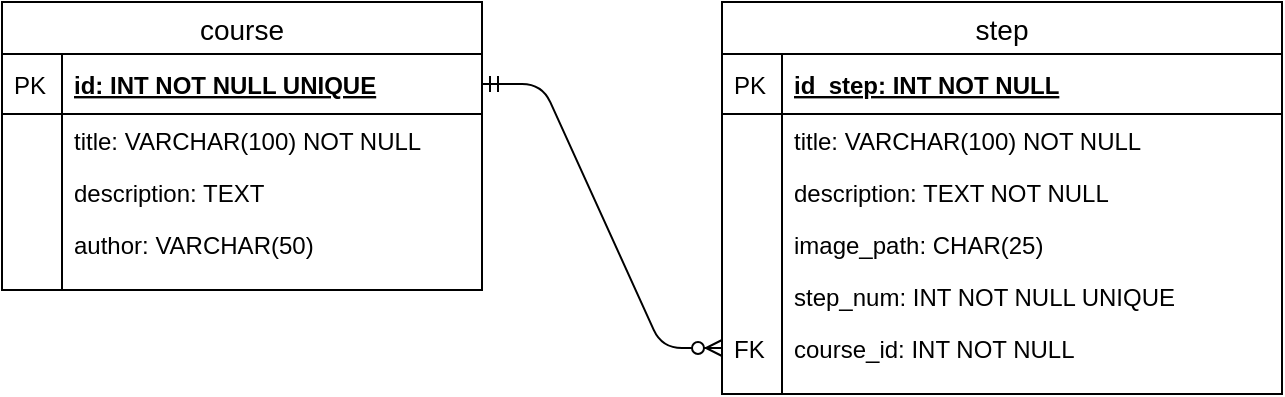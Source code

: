 <mxfile version="13.2.2" type="device"><diagram id="7PkMNcAabF-W-cBZ3c-n" name="Page-1"><mxGraphModel dx="1086" dy="966" grid="1" gridSize="10" guides="1" tooltips="1" connect="1" arrows="1" fold="1" page="1" pageScale="1" pageWidth="827" pageHeight="1169" math="0" shadow="0"><root><mxCell id="0"/><mxCell id="1" parent="0"/><mxCell id="LYNjnh2oG2lFwOSc1wlv-1" value="course" style="swimlane;fontStyle=0;childLayout=stackLayout;horizontal=1;startSize=26;horizontalStack=0;resizeParent=1;resizeParentMax=0;resizeLast=0;collapsible=1;marginBottom=0;align=center;fontSize=14;" parent="1" vertex="1"><mxGeometry x="40" y="40" width="240" height="144" as="geometry"/></mxCell><mxCell id="LYNjnh2oG2lFwOSc1wlv-2" value="id: INT NOT NULL UNIQUE" style="shape=partialRectangle;top=0;left=0;right=0;bottom=1;align=left;verticalAlign=middle;fillColor=none;spacingLeft=34;spacingRight=4;overflow=hidden;rotatable=0;points=[[0,0.5],[1,0.5]];portConstraint=eastwest;dropTarget=0;fontStyle=5;fontSize=12;" parent="LYNjnh2oG2lFwOSc1wlv-1" vertex="1"><mxGeometry y="26" width="240" height="30" as="geometry"/></mxCell><mxCell id="LYNjnh2oG2lFwOSc1wlv-3" value="PK" style="shape=partialRectangle;top=0;left=0;bottom=0;fillColor=none;align=left;verticalAlign=middle;spacingLeft=4;spacingRight=4;overflow=hidden;rotatable=0;points=[];portConstraint=eastwest;part=1;fontSize=12;" parent="LYNjnh2oG2lFwOSc1wlv-2" vertex="1" connectable="0"><mxGeometry width="30" height="30" as="geometry"/></mxCell><mxCell id="peaBSLmtJlbOOGFbjewo-1" value="title: VARCHAR(100) NOT NULL" style="shape=partialRectangle;top=0;left=0;right=0;bottom=0;align=left;verticalAlign=top;fillColor=none;spacingLeft=34;spacingRight=4;overflow=hidden;rotatable=0;points=[[0,0.5],[1,0.5]];portConstraint=eastwest;dropTarget=0;fontSize=12;" parent="LYNjnh2oG2lFwOSc1wlv-1" vertex="1"><mxGeometry y="56" width="240" height="26" as="geometry"/></mxCell><mxCell id="peaBSLmtJlbOOGFbjewo-2" value="" style="shape=partialRectangle;top=0;left=0;bottom=0;fillColor=none;align=left;verticalAlign=top;spacingLeft=4;spacingRight=4;overflow=hidden;rotatable=0;points=[];portConstraint=eastwest;part=1;fontSize=12;" parent="peaBSLmtJlbOOGFbjewo-1" vertex="1" connectable="0"><mxGeometry width="30" height="26" as="geometry"/></mxCell><mxCell id="LYNjnh2oG2lFwOSc1wlv-4" value="description: TEXT" style="shape=partialRectangle;top=0;left=0;right=0;bottom=0;align=left;verticalAlign=top;fillColor=none;spacingLeft=34;spacingRight=4;overflow=hidden;rotatable=0;points=[[0,0.5],[1,0.5]];portConstraint=eastwest;dropTarget=0;fontSize=12;" parent="LYNjnh2oG2lFwOSc1wlv-1" vertex="1"><mxGeometry y="82" width="240" height="26" as="geometry"/></mxCell><mxCell id="LYNjnh2oG2lFwOSc1wlv-5" value="" style="shape=partialRectangle;top=0;left=0;bottom=0;fillColor=none;align=left;verticalAlign=top;spacingLeft=4;spacingRight=4;overflow=hidden;rotatable=0;points=[];portConstraint=eastwest;part=1;fontSize=12;" parent="LYNjnh2oG2lFwOSc1wlv-4" vertex="1" connectable="0"><mxGeometry width="30" height="26" as="geometry"/></mxCell><mxCell id="LYNjnh2oG2lFwOSc1wlv-6" value="author: VARCHAR(50)" style="shape=partialRectangle;top=0;left=0;right=0;bottom=0;align=left;verticalAlign=top;fillColor=none;spacingLeft=34;spacingRight=4;overflow=hidden;rotatable=0;points=[[0,0.5],[1,0.5]];portConstraint=eastwest;dropTarget=0;fontSize=12;" parent="LYNjnh2oG2lFwOSc1wlv-1" vertex="1"><mxGeometry y="108" width="240" height="26" as="geometry"/></mxCell><mxCell id="LYNjnh2oG2lFwOSc1wlv-7" value="" style="shape=partialRectangle;top=0;left=0;bottom=0;fillColor=none;align=left;verticalAlign=top;spacingLeft=4;spacingRight=4;overflow=hidden;rotatable=0;points=[];portConstraint=eastwest;part=1;fontSize=12;" parent="LYNjnh2oG2lFwOSc1wlv-6" vertex="1" connectable="0"><mxGeometry width="30" height="26" as="geometry"/></mxCell><mxCell id="LYNjnh2oG2lFwOSc1wlv-10" value="" style="shape=partialRectangle;top=0;left=0;right=0;bottom=0;align=left;verticalAlign=top;fillColor=none;spacingLeft=34;spacingRight=4;overflow=hidden;rotatable=0;points=[[0,0.5],[1,0.5]];portConstraint=eastwest;dropTarget=0;fontSize=12;" parent="LYNjnh2oG2lFwOSc1wlv-1" vertex="1"><mxGeometry y="134" width="240" height="10" as="geometry"/></mxCell><mxCell id="LYNjnh2oG2lFwOSc1wlv-11" value="" style="shape=partialRectangle;top=0;left=0;bottom=0;fillColor=none;align=left;verticalAlign=top;spacingLeft=4;spacingRight=4;overflow=hidden;rotatable=0;points=[];portConstraint=eastwest;part=1;fontSize=12;" parent="LYNjnh2oG2lFwOSc1wlv-10" vertex="1" connectable="0"><mxGeometry width="30" height="10" as="geometry"/></mxCell><mxCell id="LYNjnh2oG2lFwOSc1wlv-12" value="step" style="swimlane;fontStyle=0;childLayout=stackLayout;horizontal=1;startSize=26;horizontalStack=0;resizeParent=1;resizeParentMax=0;resizeLast=0;collapsible=1;marginBottom=0;align=center;fontSize=14;" parent="1" vertex="1"><mxGeometry x="400" y="40" width="280" height="196" as="geometry"/></mxCell><mxCell id="LYNjnh2oG2lFwOSc1wlv-13" value="id_step: INT NOT NULL" style="shape=partialRectangle;top=0;left=0;right=0;bottom=1;align=left;verticalAlign=middle;fillColor=none;spacingLeft=34;spacingRight=4;overflow=hidden;rotatable=0;points=[[0,0.5],[1,0.5]];portConstraint=eastwest;dropTarget=0;fontStyle=5;fontSize=12;" parent="LYNjnh2oG2lFwOSc1wlv-12" vertex="1"><mxGeometry y="26" width="280" height="30" as="geometry"/></mxCell><mxCell id="LYNjnh2oG2lFwOSc1wlv-14" value="PK" style="shape=partialRectangle;top=0;left=0;bottom=0;fillColor=none;align=left;verticalAlign=middle;spacingLeft=4;spacingRight=4;overflow=hidden;rotatable=0;points=[];portConstraint=eastwest;part=1;fontSize=12;" parent="LYNjnh2oG2lFwOSc1wlv-13" vertex="1" connectable="0"><mxGeometry width="30" height="30" as="geometry"/></mxCell><mxCell id="LYNjnh2oG2lFwOSc1wlv-21" value="title: VARCHAR(100) NOT NULL" style="shape=partialRectangle;top=0;left=0;right=0;bottom=0;align=left;verticalAlign=top;fillColor=none;spacingLeft=34;spacingRight=4;overflow=hidden;rotatable=0;points=[[0,0.5],[1,0.5]];portConstraint=eastwest;dropTarget=0;fontSize=12;" parent="LYNjnh2oG2lFwOSc1wlv-12" vertex="1"><mxGeometry y="56" width="280" height="26" as="geometry"/></mxCell><mxCell id="LYNjnh2oG2lFwOSc1wlv-22" value="" style="shape=partialRectangle;top=0;left=0;bottom=0;fillColor=none;align=left;verticalAlign=top;spacingLeft=4;spacingRight=4;overflow=hidden;rotatable=0;points=[];portConstraint=eastwest;part=1;fontSize=12;" parent="LYNjnh2oG2lFwOSc1wlv-21" vertex="1" connectable="0"><mxGeometry width="30" height="26" as="geometry"/></mxCell><mxCell id="LYNjnh2oG2lFwOSc1wlv-15" value="description: TEXT NOT NULL" style="shape=partialRectangle;top=0;left=0;right=0;bottom=0;align=left;verticalAlign=top;fillColor=none;spacingLeft=34;spacingRight=4;overflow=hidden;rotatable=0;points=[[0,0.5],[1,0.5]];portConstraint=eastwest;dropTarget=0;fontSize=12;" parent="LYNjnh2oG2lFwOSc1wlv-12" vertex="1"><mxGeometry y="82" width="280" height="26" as="geometry"/></mxCell><mxCell id="LYNjnh2oG2lFwOSc1wlv-16" value="" style="shape=partialRectangle;top=0;left=0;bottom=0;fillColor=none;align=left;verticalAlign=top;spacingLeft=4;spacingRight=4;overflow=hidden;rotatable=0;points=[];portConstraint=eastwest;part=1;fontSize=12;" parent="LYNjnh2oG2lFwOSc1wlv-15" vertex="1" connectable="0"><mxGeometry width="30" height="26" as="geometry"/></mxCell><mxCell id="LYNjnh2oG2lFwOSc1wlv-17" value="image_path: CHAR(25)" style="shape=partialRectangle;top=0;left=0;right=0;bottom=0;align=left;verticalAlign=top;fillColor=none;spacingLeft=34;spacingRight=4;overflow=hidden;rotatable=0;points=[[0,0.5],[1,0.5]];portConstraint=eastwest;dropTarget=0;fontSize=12;" parent="LYNjnh2oG2lFwOSc1wlv-12" vertex="1"><mxGeometry y="108" width="280" height="26" as="geometry"/></mxCell><mxCell id="LYNjnh2oG2lFwOSc1wlv-18" value="" style="shape=partialRectangle;top=0;left=0;bottom=0;fillColor=none;align=left;verticalAlign=top;spacingLeft=4;spacingRight=4;overflow=hidden;rotatable=0;points=[];portConstraint=eastwest;part=1;fontSize=12;" parent="LYNjnh2oG2lFwOSc1wlv-17" vertex="1" connectable="0"><mxGeometry width="30" height="26" as="geometry"/></mxCell><mxCell id="xHBTcnNT4q6Ap_DUi5OK-1" value="step_num: INT NOT NULL UNIQUE" style="shape=partialRectangle;top=0;left=0;right=0;bottom=0;align=left;verticalAlign=top;fillColor=none;spacingLeft=34;spacingRight=4;overflow=hidden;rotatable=0;points=[[0,0.5],[1,0.5]];portConstraint=eastwest;dropTarget=0;fontSize=12;" parent="LYNjnh2oG2lFwOSc1wlv-12" vertex="1"><mxGeometry y="134" width="280" height="26" as="geometry"/></mxCell><mxCell id="xHBTcnNT4q6Ap_DUi5OK-2" value="" style="shape=partialRectangle;top=0;left=0;bottom=0;fillColor=none;align=left;verticalAlign=top;spacingLeft=4;spacingRight=4;overflow=hidden;rotatable=0;points=[];portConstraint=eastwest;part=1;fontSize=12;" parent="xHBTcnNT4q6Ap_DUi5OK-1" vertex="1" connectable="0"><mxGeometry width="30" height="26" as="geometry"/></mxCell><mxCell id="LYNjnh2oG2lFwOSc1wlv-23" value="course_id: INT NOT NULL" style="shape=partialRectangle;top=0;left=0;right=0;bottom=0;align=left;verticalAlign=top;fillColor=none;spacingLeft=34;spacingRight=4;overflow=hidden;rotatable=0;points=[[0,0.5],[1,0.5]];portConstraint=eastwest;dropTarget=0;fontSize=12;" parent="LYNjnh2oG2lFwOSc1wlv-12" vertex="1"><mxGeometry y="160" width="280" height="26" as="geometry"/></mxCell><mxCell id="LYNjnh2oG2lFwOSc1wlv-24" value="FK" style="shape=partialRectangle;top=0;left=0;bottom=0;fillColor=none;align=left;verticalAlign=top;spacingLeft=4;spacingRight=4;overflow=hidden;rotatable=0;points=[];portConstraint=eastwest;part=1;fontSize=12;" parent="LYNjnh2oG2lFwOSc1wlv-23" vertex="1" connectable="0"><mxGeometry width="30" height="26" as="geometry"/></mxCell><mxCell id="LYNjnh2oG2lFwOSc1wlv-19" value="" style="shape=partialRectangle;top=0;left=0;right=0;bottom=0;align=left;verticalAlign=top;fillColor=none;spacingLeft=34;spacingRight=4;overflow=hidden;rotatable=0;points=[[0,0.5],[1,0.5]];portConstraint=eastwest;dropTarget=0;fontSize=12;" parent="LYNjnh2oG2lFwOSc1wlv-12" vertex="1"><mxGeometry y="186" width="280" height="10" as="geometry"/></mxCell><mxCell id="LYNjnh2oG2lFwOSc1wlv-20" value="" style="shape=partialRectangle;top=0;left=0;bottom=0;fillColor=none;align=left;verticalAlign=top;spacingLeft=4;spacingRight=4;overflow=hidden;rotatable=0;points=[];portConstraint=eastwest;part=1;fontSize=12;" parent="LYNjnh2oG2lFwOSc1wlv-19" vertex="1" connectable="0"><mxGeometry width="30" height="10" as="geometry"/></mxCell><mxCell id="LYNjnh2oG2lFwOSc1wlv-25" value="" style="edgeStyle=entityRelationEdgeStyle;fontSize=12;html=1;endArrow=ERzeroToMany;startArrow=ERmandOne;" parent="1" source="LYNjnh2oG2lFwOSc1wlv-2" target="LYNjnh2oG2lFwOSc1wlv-23" edge="1"><mxGeometry width="100" height="100" relative="1" as="geometry"><mxPoint x="280" y="320" as="sourcePoint"/><mxPoint x="380" y="220" as="targetPoint"/></mxGeometry></mxCell></root></mxGraphModel></diagram></mxfile>